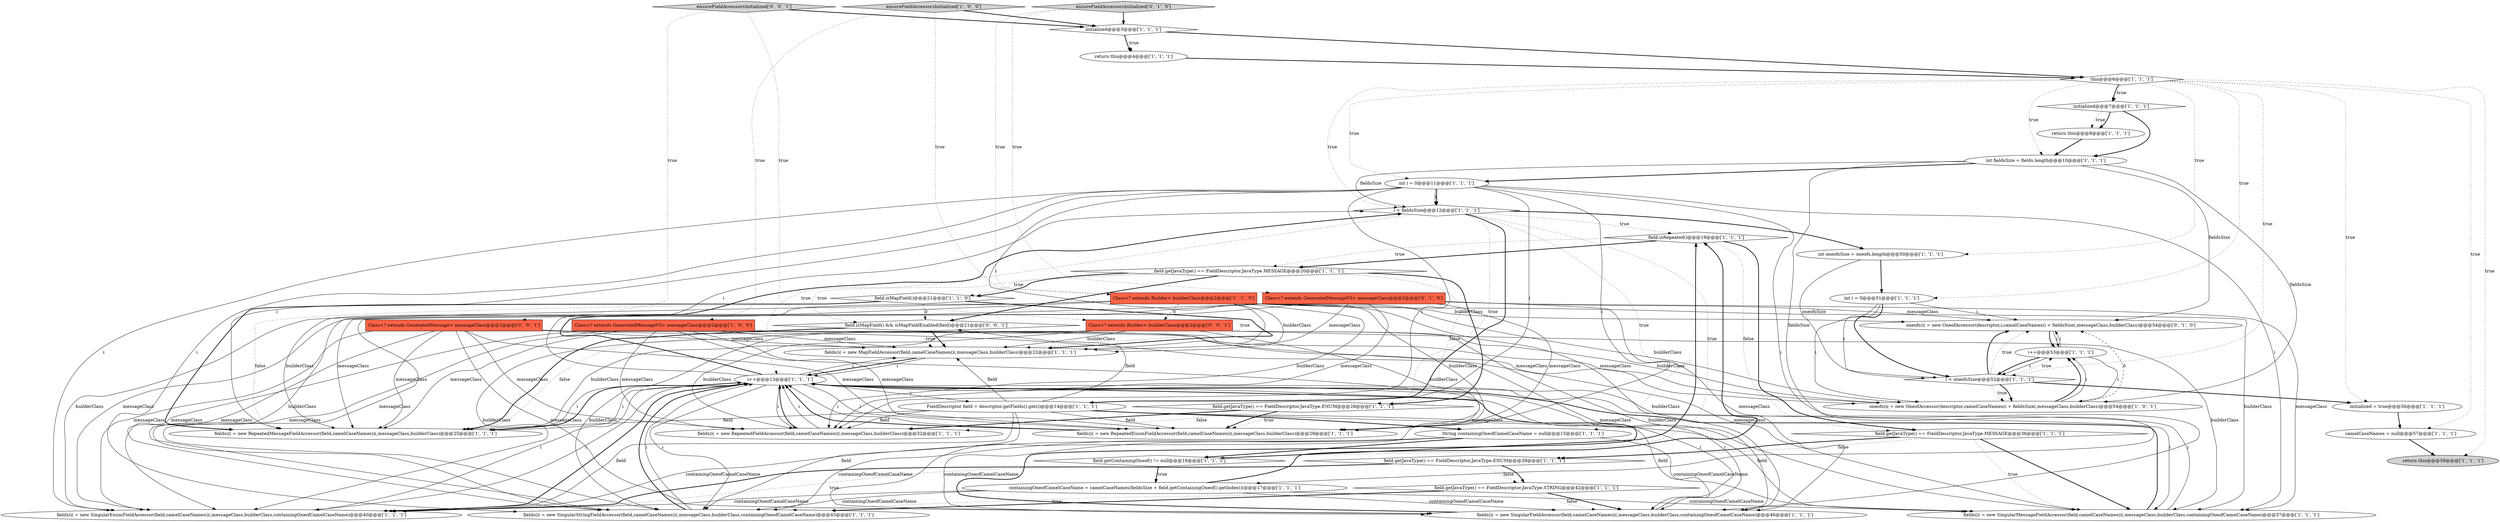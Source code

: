 digraph {
14 [style = filled, label = "return this@@@58@@@['1', '1', '1']", fillcolor = lightgray, shape = ellipse image = "AAA0AAABBB1BBB"];
39 [style = filled, label = "oneofs(i( = new OneofAccessor(descriptor,i,camelCaseNames(i + fieldsSize(,messageClass,builderClass)@@@54@@@['0', '1', '0']", fillcolor = white, shape = ellipse image = "AAA1AAABBB2BBB"];
15 [style = filled, label = "Class<? extends GeneratedMessageV3> messageClass@@@2@@@['1', '0', '0']", fillcolor = tomato, shape = box image = "AAA0AAABBB1BBB"];
32 [style = filled, label = "fields(i( = new SingularEnumFieldAccessor(field,camelCaseNames(i(,messageClass,builderClass,containingOneofCamelCaseName)@@@40@@@['1', '1', '1']", fillcolor = white, shape = ellipse image = "AAA0AAABBB1BBB"];
40 [style = filled, label = "ensureFieldAccessorsInitialized['0', '1', '0']", fillcolor = lightgray, shape = diamond image = "AAA0AAABBB2BBB"];
24 [style = filled, label = "field.getJavaType() == FieldDescriptor.JavaType.STRING@@@42@@@['1', '1', '1']", fillcolor = white, shape = diamond image = "AAA0AAABBB1BBB"];
8 [style = filled, label = "i < fieldsSize@@@12@@@['1', '1', '1']", fillcolor = white, shape = diamond image = "AAA0AAABBB1BBB"];
34 [style = filled, label = "Class<? extends Builder> builderClass@@@2@@@['1', '1', '0']", fillcolor = tomato, shape = box image = "AAA0AAABBB1BBB"];
27 [style = filled, label = "int i = 0@@@11@@@['1', '1', '1']", fillcolor = white, shape = ellipse image = "AAA0AAABBB1BBB"];
31 [style = filled, label = "return this@@@4@@@['1', '1', '1']", fillcolor = white, shape = ellipse image = "AAA0AAABBB1BBB"];
45 [style = filled, label = "field.isMapField() && isMapFieldEnabled(field)@@@21@@@['0', '0', '1']", fillcolor = white, shape = diamond image = "AAA0AAABBB3BBB"];
12 [style = filled, label = "this@@@6@@@['1', '1', '1']", fillcolor = white, shape = diamond image = "AAA0AAABBB1BBB"];
19 [style = filled, label = "field.getJavaType() == FieldDescriptor.JavaType.ENUM@@@39@@@['1', '1', '1']", fillcolor = white, shape = diamond image = "AAA0AAABBB1BBB"];
44 [style = filled, label = "ensureFieldAccessorsInitialized['0', '0', '1']", fillcolor = lightgray, shape = diamond image = "AAA0AAABBB3BBB"];
36 [style = filled, label = "initialized = true@@@56@@@['1', '1', '1']", fillcolor = white, shape = ellipse image = "AAA0AAABBB1BBB"];
37 [style = filled, label = "field.isRepeated()@@@19@@@['1', '1', '1']", fillcolor = white, shape = diamond image = "AAA0AAABBB1BBB"];
26 [style = filled, label = "int i = 0@@@51@@@['1', '1', '1']", fillcolor = white, shape = ellipse image = "AAA0AAABBB1BBB"];
42 [style = filled, label = "Class<? extends GeneratedMessage> messageClass@@@2@@@['0', '0', '1']", fillcolor = tomato, shape = box image = "AAA0AAABBB3BBB"];
43 [style = filled, label = "Class<? extends Builder> builderClass@@@2@@@['0', '0', '1']", fillcolor = tomato, shape = box image = "AAA0AAABBB3BBB"];
18 [style = filled, label = "initialized@@@3@@@['1', '1', '1']", fillcolor = white, shape = diamond image = "AAA0AAABBB1BBB"];
38 [style = filled, label = "field.getJavaType() == FieldDescriptor.JavaType.ENUM@@@28@@@['1', '1', '1']", fillcolor = white, shape = diamond image = "AAA0AAABBB1BBB"];
17 [style = filled, label = "initialized@@@7@@@['1', '1', '1']", fillcolor = white, shape = diamond image = "AAA0AAABBB1BBB"];
4 [style = filled, label = "ensureFieldAccessorsInitialized['1', '0', '0']", fillcolor = lightgray, shape = diamond image = "AAA0AAABBB1BBB"];
0 [style = filled, label = "return this@@@8@@@['1', '1', '1']", fillcolor = white, shape = ellipse image = "AAA0AAABBB1BBB"];
5 [style = filled, label = "String containingOneofCamelCaseName = null@@@15@@@['1', '1', '1']", fillcolor = white, shape = ellipse image = "AAA0AAABBB1BBB"];
9 [style = filled, label = "FieldDescriptor field = descriptor.getFields().get(i)@@@14@@@['1', '1', '1']", fillcolor = white, shape = ellipse image = "AAA0AAABBB1BBB"];
28 [style = filled, label = "i < oneofsSize@@@52@@@['1', '1', '1']", fillcolor = white, shape = diamond image = "AAA0AAABBB1BBB"];
1 [style = filled, label = "fields(i( = new MapFieldAccessor(field,camelCaseNames(i(,messageClass,builderClass)@@@22@@@['1', '1', '1']", fillcolor = white, shape = ellipse image = "AAA0AAABBB1BBB"];
2 [style = filled, label = "fields(i( = new SingularMessageFieldAccessor(field,camelCaseNames(i(,messageClass,builderClass,containingOneofCamelCaseName)@@@37@@@['1', '1', '1']", fillcolor = white, shape = ellipse image = "AAA0AAABBB1BBB"];
33 [style = filled, label = "field.getJavaType() == FieldDescriptor.JavaType.MESSAGE@@@20@@@['1', '1', '1']", fillcolor = white, shape = diamond image = "AAA0AAABBB1BBB"];
23 [style = filled, label = "i++@@@13@@@['1', '1', '1']", fillcolor = white, shape = ellipse image = "AAA0AAABBB1BBB"];
16 [style = filled, label = "fields(i( = new RepeatedEnumFieldAccessor(field,camelCaseNames(i(,messageClass,builderClass)@@@29@@@['1', '1', '1']", fillcolor = white, shape = ellipse image = "AAA0AAABBB1BBB"];
21 [style = filled, label = "fields(i( = new SingularStringFieldAccessor(field,camelCaseNames(i(,messageClass,builderClass,containingOneofCamelCaseName)@@@43@@@['1', '1', '1']", fillcolor = white, shape = ellipse image = "AAA0AAABBB1BBB"];
20 [style = filled, label = "fields(i( = new RepeatedMessageFieldAccessor(field,camelCaseNames(i(,messageClass,builderClass)@@@25@@@['1', '1', '1']", fillcolor = white, shape = ellipse image = "AAA0AAABBB1BBB"];
7 [style = filled, label = "camelCaseNames = null@@@57@@@['1', '1', '1']", fillcolor = white, shape = ellipse image = "AAA0AAABBB1BBB"];
22 [style = filled, label = "int oneofsSize = oneofs.length@@@50@@@['1', '1', '1']", fillcolor = white, shape = ellipse image = "AAA0AAABBB1BBB"];
29 [style = filled, label = "i++@@@53@@@['1', '1', '1']", fillcolor = white, shape = ellipse image = "AAA0AAABBB1BBB"];
3 [style = filled, label = "field.getContainingOneof() != null@@@16@@@['1', '1', '1']", fillcolor = white, shape = diamond image = "AAA0AAABBB1BBB"];
30 [style = filled, label = "field.getJavaType() == FieldDescriptor.JavaType.MESSAGE@@@36@@@['1', '1', '1']", fillcolor = white, shape = diamond image = "AAA0AAABBB1BBB"];
6 [style = filled, label = "fields(i( = new RepeatedFieldAccessor(field,camelCaseNames(i(,messageClass,builderClass)@@@32@@@['1', '1', '1']", fillcolor = white, shape = ellipse image = "AAA0AAABBB1BBB"];
13 [style = filled, label = "field.isMapField()@@@21@@@['1', '1', '0']", fillcolor = white, shape = diamond image = "AAA0AAABBB1BBB"];
25 [style = filled, label = "oneofs(i( = new OneofAccessor(descriptor,camelCaseNames(i + fieldsSize(,messageClass,builderClass)@@@54@@@['1', '0', '1']", fillcolor = white, shape = ellipse image = "AAA0AAABBB1BBB"];
35 [style = filled, label = "int fieldsSize = fields.length@@@10@@@['1', '1', '1']", fillcolor = white, shape = ellipse image = "AAA0AAABBB1BBB"];
11 [style = filled, label = "fields(i( = new SingularFieldAccessor(field,camelCaseNames(i(,messageClass,builderClass,containingOneofCamelCaseName)@@@46@@@['1', '1', '1']", fillcolor = white, shape = ellipse image = "AAA0AAABBB1BBB"];
10 [style = filled, label = "containingOneofCamelCaseName = camelCaseNames(fieldsSize + field.getContainingOneof().getIndex()(@@@17@@@['1', '1', '1']", fillcolor = white, shape = ellipse image = "AAA0AAABBB1BBB"];
41 [style = filled, label = "Class<? extends GeneratedMessageV3> messageClass@@@2@@@['0', '1', '0']", fillcolor = tomato, shape = box image = "AAA0AAABBB2BBB"];
24->21 [style = bold, label=""];
32->23 [style = bold, label=""];
3->10 [style = bold, label=""];
20->23 [style = bold, label=""];
41->1 [style = solid, label="messageClass"];
45->1 [style = bold, label=""];
34->32 [style = solid, label="builderClass"];
23->21 [style = solid, label="i"];
17->0 [style = dotted, label="true"];
13->1 [style = dotted, label="true"];
38->6 [style = bold, label=""];
27->8 [style = solid, label="i"];
44->43 [style = dotted, label="true"];
9->6 [style = solid, label="field"];
42->16 [style = solid, label="messageClass"];
41->21 [style = solid, label="messageClass"];
41->11 [style = solid, label="messageClass"];
12->26 [style = dotted, label="true"];
37->33 [style = bold, label=""];
8->9 [style = dotted, label="true"];
35->10 [style = solid, label="fieldsSize"];
1->23 [style = bold, label=""];
38->16 [style = dotted, label="true"];
43->6 [style = solid, label="builderClass"];
27->21 [style = solid, label="i"];
19->32 [style = dotted, label="true"];
23->11 [style = solid, label="i"];
40->34 [style = dotted, label="true"];
9->45 [style = solid, label="field"];
23->16 [style = solid, label="i"];
37->30 [style = bold, label=""];
16->23 [style = bold, label=""];
15->1 [style = solid, label="messageClass"];
28->39 [style = bold, label=""];
15->20 [style = solid, label="messageClass"];
27->6 [style = solid, label="i"];
11->23 [style = bold, label=""];
9->2 [style = solid, label="field"];
3->37 [style = bold, label=""];
12->14 [style = dotted, label="true"];
41->20 [style = solid, label="messageClass"];
36->7 [style = bold, label=""];
30->2 [style = dotted, label="true"];
8->5 [style = dotted, label="true"];
13->1 [style = bold, label=""];
42->20 [style = solid, label="messageClass"];
13->20 [style = bold, label=""];
1->23 [style = solid, label="i"];
10->11 [style = solid, label="containingOneofCamelCaseName"];
27->2 [style = solid, label="i"];
33->13 [style = dotted, label="true"];
15->32 [style = solid, label="messageClass"];
27->9 [style = solid, label="i"];
12->7 [style = dotted, label="true"];
20->23 [style = solid, label="i"];
12->27 [style = dotted, label="true"];
10->37 [style = bold, label=""];
44->42 [style = dotted, label="true"];
44->18 [style = bold, label=""];
45->1 [style = dotted, label="true"];
28->39 [style = dotted, label="true"];
35->8 [style = solid, label="fieldsSize"];
5->2 [style = solid, label="containingOneofCamelCaseName"];
41->39 [style = solid, label="messageClass"];
29->28 [style = solid, label="i"];
19->32 [style = bold, label=""];
9->11 [style = solid, label="field"];
23->8 [style = solid, label="i"];
24->11 [style = bold, label=""];
43->25 [style = solid, label="builderClass"];
40->41 [style = dotted, label="true"];
11->23 [style = solid, label="i"];
15->6 [style = solid, label="messageClass"];
21->23 [style = solid, label="i"];
43->11 [style = solid, label="builderClass"];
45->20 [style = dotted, label="false"];
7->14 [style = bold, label=""];
42->21 [style = solid, label="messageClass"];
43->2 [style = solid, label="builderClass"];
12->8 [style = dotted, label="true"];
42->11 [style = solid, label="messageClass"];
27->8 [style = bold, label=""];
38->16 [style = bold, label=""];
34->6 [style = solid, label="builderClass"];
28->25 [style = dotted, label="true"];
30->19 [style = dotted, label="false"];
35->39 [style = solid, label="fieldsSize"];
15->16 [style = solid, label="messageClass"];
23->20 [style = solid, label="i"];
9->1 [style = solid, label="field"];
8->22 [style = bold, label=""];
43->21 [style = solid, label="builderClass"];
35->25 [style = solid, label="fieldsSize"];
18->31 [style = bold, label=""];
34->20 [style = solid, label="builderClass"];
27->11 [style = solid, label="i"];
5->32 [style = solid, label="containingOneofCamelCaseName"];
5->21 [style = solid, label="containingOneofCamelCaseName"];
26->28 [style = solid, label="i"];
12->35 [style = dotted, label="true"];
6->23 [style = bold, label=""];
34->1 [style = solid, label="builderClass"];
9->32 [style = solid, label="field"];
28->29 [style = dotted, label="true"];
27->1 [style = solid, label="i"];
38->6 [style = dotted, label="false"];
33->45 [style = bold, label=""];
8->37 [style = dotted, label="true"];
19->24 [style = dotted, label="false"];
2->23 [style = solid, label="i"];
34->43 [style = dashed, label="0"];
29->25 [style = solid, label="i"];
42->6 [style = solid, label="messageClass"];
13->20 [style = dotted, label="false"];
42->32 [style = solid, label="messageClass"];
34->21 [style = solid, label="builderClass"];
31->12 [style = bold, label=""];
19->24 [style = bold, label=""];
40->18 [style = bold, label=""];
15->11 [style = solid, label="messageClass"];
42->25 [style = solid, label="messageClass"];
15->21 [style = solid, label="messageClass"];
35->27 [style = bold, label=""];
25->39 [style = dashed, label="0"];
13->45 [style = dashed, label="0"];
3->10 [style = dotted, label="true"];
27->32 [style = solid, label="i"];
26->39 [style = solid, label="i"];
12->17 [style = bold, label=""];
42->1 [style = solid, label="messageClass"];
42->2 [style = solid, label="messageClass"];
41->2 [style = solid, label="messageClass"];
10->21 [style = solid, label="containingOneofCamelCaseName"];
34->39 [style = solid, label="builderClass"];
37->33 [style = dotted, label="true"];
33->38 [style = bold, label=""];
9->16 [style = solid, label="field"];
26->28 [style = bold, label=""];
39->29 [style = bold, label=""];
23->6 [style = solid, label="i"];
27->16 [style = solid, label="i"];
9->21 [style = solid, label="field"];
5->11 [style = solid, label="containingOneofCamelCaseName"];
16->23 [style = solid, label="i"];
23->2 [style = solid, label="i"];
8->3 [style = dotted, label="true"];
5->3 [style = bold, label=""];
26->25 [style = solid, label="i"];
23->9 [style = solid, label="i"];
9->5 [style = bold, label=""];
17->0 [style = bold, label=""];
12->36 [style = dotted, label="true"];
4->18 [style = bold, label=""];
39->29 [style = solid, label="i"];
17->35 [style = bold, label=""];
34->2 [style = solid, label="builderClass"];
24->11 [style = dotted, label="false"];
33->45 [style = dotted, label="true"];
25->29 [style = bold, label=""];
8->23 [style = dotted, label="true"];
8->9 [style = bold, label=""];
0->35 [style = bold, label=""];
43->1 [style = solid, label="builderClass"];
41->6 [style = solid, label="messageClass"];
29->28 [style = bold, label=""];
30->2 [style = bold, label=""];
45->20 [style = bold, label=""];
43->32 [style = solid, label="builderClass"];
22->28 [style = solid, label="oneofsSize"];
41->32 [style = solid, label="messageClass"];
10->2 [style = solid, label="containingOneofCamelCaseName"];
15->2 [style = solid, label="messageClass"];
24->21 [style = dotted, label="true"];
12->28 [style = dotted, label="true"];
23->32 [style = solid, label="i"];
15->25 [style = solid, label="messageClass"];
33->13 [style = bold, label=""];
12->17 [style = dotted, label="true"];
34->11 [style = solid, label="builderClass"];
12->22 [style = dotted, label="true"];
4->34 [style = dotted, label="true"];
4->15 [style = dotted, label="true"];
22->26 [style = bold, label=""];
34->16 [style = solid, label="builderClass"];
23->1 [style = solid, label="i"];
43->20 [style = solid, label="builderClass"];
28->36 [style = bold, label=""];
37->30 [style = dotted, label="false"];
23->8 [style = bold, label=""];
25->29 [style = solid, label="i"];
27->20 [style = solid, label="i"];
43->16 [style = solid, label="builderClass"];
33->38 [style = dotted, label="false"];
34->25 [style = solid, label="builderClass"];
32->23 [style = solid, label="i"];
18->12 [style = bold, label=""];
41->16 [style = solid, label="messageClass"];
6->23 [style = solid, label="i"];
29->39 [style = solid, label="i"];
21->23 [style = bold, label=""];
30->19 [style = bold, label=""];
28->25 [style = bold, label=""];
18->31 [style = dotted, label="true"];
2->23 [style = bold, label=""];
9->20 [style = solid, label="field"];
10->32 [style = solid, label="containingOneofCamelCaseName"];
}
